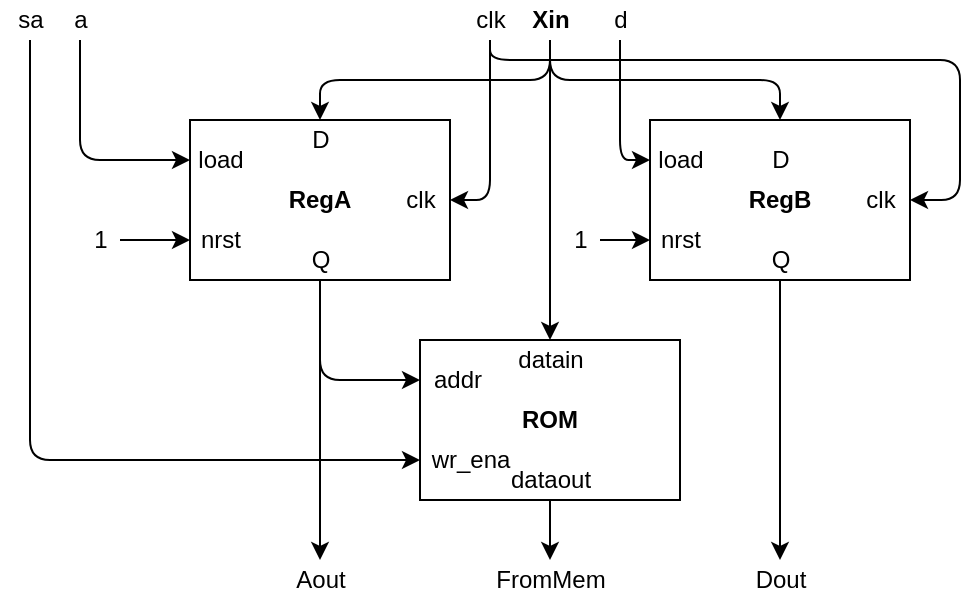 <mxfile>
    <diagram id="8YT9Ixh408VxjRt3vG2_" name="Page-1">
        <mxGraphModel dx="648" dy="235" grid="1" gridSize="10" guides="1" tooltips="1" connect="1" arrows="1" fold="1" page="0" pageScale="1" pageWidth="850" pageHeight="1100" math="0" shadow="0">
            <root>
                <mxCell id="0"/>
                <mxCell id="1" parent="0"/>
                <mxCell id="69" style="edgeStyle=none;html=1;" edge="1" parent="1" source="16" target="66">
                    <mxGeometry relative="1" as="geometry"/>
                </mxCell>
                <mxCell id="16" value="ROM" style="whiteSpace=wrap;html=1;fontStyle=1" parent="1" vertex="1">
                    <mxGeometry x="80" y="460" width="130" height="80" as="geometry"/>
                </mxCell>
                <mxCell id="67" style="edgeStyle=none;html=1;entryX=0.5;entryY=0;entryDx=0;entryDy=0;entryPerimeter=0;" edge="1" parent="1" source="19" target="63">
                    <mxGeometry relative="1" as="geometry"/>
                </mxCell>
                <mxCell id="19" value="RegA" style="whiteSpace=wrap;html=1;fontStyle=1" parent="1" vertex="1">
                    <mxGeometry x="-35" y="350" width="130" height="80" as="geometry"/>
                </mxCell>
                <mxCell id="23" value="D" style="text;html=1;align=center;verticalAlign=middle;resizable=0;points=[];autosize=1;strokeColor=none;fillColor=none;" parent="1" vertex="1">
                    <mxGeometry x="20" y="350" width="20" height="20" as="geometry"/>
                </mxCell>
                <mxCell id="29" value="clk" style="text;html=1;align=center;verticalAlign=middle;resizable=0;points=[];autosize=1;strokeColor=none;fillColor=none;" parent="1" vertex="1">
                    <mxGeometry x="65" y="380" width="30" height="20" as="geometry"/>
                </mxCell>
                <mxCell id="33" value="load" style="text;html=1;align=center;verticalAlign=middle;resizable=0;points=[];autosize=1;strokeColor=none;fillColor=none;" parent="1" vertex="1">
                    <mxGeometry x="-40" y="360" width="40" height="20" as="geometry"/>
                </mxCell>
                <mxCell id="60" style="edgeStyle=none;html=1;entryX=0;entryY=0.25;entryDx=0;entryDy=0;" edge="1" parent="1" source="36" target="16">
                    <mxGeometry relative="1" as="geometry">
                        <mxPoint x="80" y="510" as="targetPoint"/>
                        <Array as="points">
                            <mxPoint x="30" y="480"/>
                        </Array>
                    </mxGeometry>
                </mxCell>
                <mxCell id="36" value="Q" style="text;html=1;align=center;verticalAlign=middle;resizable=0;points=[];autosize=1;strokeColor=none;fillColor=none;" parent="1" vertex="1">
                    <mxGeometry x="20" y="410" width="20" height="20" as="geometry"/>
                </mxCell>
                <mxCell id="37" value="addr" style="text;html=1;align=left;verticalAlign=middle;resizable=0;points=[];autosize=1;strokeColor=none;fillColor=none;" parent="1" vertex="1">
                    <mxGeometry x="85" y="470" width="40" height="20" as="geometry"/>
                </mxCell>
                <mxCell id="38" value="wr_ena" style="text;html=1;align=center;verticalAlign=middle;resizable=0;points=[];autosize=1;strokeColor=none;fillColor=none;" parent="1" vertex="1">
                    <mxGeometry x="80" y="510" width="50" height="20" as="geometry"/>
                </mxCell>
                <mxCell id="39" value="dataout" style="text;html=1;align=center;verticalAlign=middle;resizable=0;points=[];autosize=1;strokeColor=none;fillColor=none;" parent="1" vertex="1">
                    <mxGeometry x="115" y="520" width="60" height="20" as="geometry"/>
                </mxCell>
                <mxCell id="45" value="nrst" style="text;html=1;align=center;verticalAlign=middle;resizable=0;points=[];autosize=1;strokeColor=none;fillColor=none;" parent="1" vertex="1">
                    <mxGeometry x="-40" y="400" width="40" height="20" as="geometry"/>
                </mxCell>
                <mxCell id="68" style="edgeStyle=none;html=1;" edge="1" parent="1" source="46" target="65">
                    <mxGeometry relative="1" as="geometry"/>
                </mxCell>
                <mxCell id="46" value="RegB" style="whiteSpace=wrap;html=1;fontStyle=1" parent="1" vertex="1">
                    <mxGeometry x="195" y="350" width="130" height="80" as="geometry"/>
                </mxCell>
                <mxCell id="47" value="D" style="text;html=1;align=center;verticalAlign=middle;resizable=0;points=[];autosize=1;strokeColor=none;fillColor=none;" parent="1" vertex="1">
                    <mxGeometry x="250" y="360" width="20" height="20" as="geometry"/>
                </mxCell>
                <mxCell id="48" value="clk" style="text;html=1;align=center;verticalAlign=middle;resizable=0;points=[];autosize=1;strokeColor=none;fillColor=none;" parent="1" vertex="1">
                    <mxGeometry x="295" y="380" width="30" height="20" as="geometry"/>
                </mxCell>
                <mxCell id="49" value="load" style="text;html=1;align=center;verticalAlign=middle;resizable=0;points=[];autosize=1;strokeColor=none;fillColor=none;" parent="1" vertex="1">
                    <mxGeometry x="190" y="360" width="40" height="20" as="geometry"/>
                </mxCell>
                <mxCell id="50" value="Q" style="text;html=1;align=center;verticalAlign=middle;resizable=0;points=[];autosize=1;strokeColor=none;fillColor=none;" parent="1" vertex="1">
                    <mxGeometry x="250" y="410" width="20" height="20" as="geometry"/>
                </mxCell>
                <mxCell id="51" value="nrst" style="text;html=1;align=center;verticalAlign=middle;resizable=0;points=[];autosize=1;strokeColor=none;fillColor=none;" parent="1" vertex="1">
                    <mxGeometry x="190" y="400" width="40" height="20" as="geometry"/>
                </mxCell>
                <mxCell id="52" value="datain" style="text;html=1;align=center;verticalAlign=middle;resizable=0;points=[];autosize=1;strokeColor=none;fillColor=none;" parent="1" vertex="1">
                    <mxGeometry x="120" y="460" width="50" height="20" as="geometry"/>
                </mxCell>
                <mxCell id="55" style="edgeStyle=none;html=1;entryX=0.5;entryY=0;entryDx=0;entryDy=0;" parent="1" source="53" target="19" edge="1">
                    <mxGeometry relative="1" as="geometry">
                        <Array as="points">
                            <mxPoint x="145" y="330"/>
                            <mxPoint x="30" y="330"/>
                        </Array>
                    </mxGeometry>
                </mxCell>
                <mxCell id="57" style="edgeStyle=none;html=1;entryX=0.5;entryY=0;entryDx=0;entryDy=0;" parent="1" source="53" target="16" edge="1">
                    <mxGeometry relative="1" as="geometry"/>
                </mxCell>
                <mxCell id="59" style="edgeStyle=none;html=1;entryX=0.5;entryY=0;entryDx=0;entryDy=0;" edge="1" parent="1" source="53" target="46">
                    <mxGeometry relative="1" as="geometry">
                        <Array as="points">
                            <mxPoint x="145" y="330"/>
                            <mxPoint x="260" y="330"/>
                        </Array>
                    </mxGeometry>
                </mxCell>
                <mxCell id="53" value="Xin" style="text;html=1;align=center;verticalAlign=middle;resizable=0;points=[];autosize=1;strokeColor=none;fillColor=none;fontStyle=1" parent="1" vertex="1">
                    <mxGeometry x="130" y="290" width="30" height="20" as="geometry"/>
                </mxCell>
                <mxCell id="62" style="edgeStyle=none;html=1;entryX=0;entryY=0.25;entryDx=0;entryDy=0;" edge="1" parent="1" source="61" target="19">
                    <mxGeometry relative="1" as="geometry">
                        <Array as="points">
                            <mxPoint x="-90" y="370"/>
                        </Array>
                    </mxGeometry>
                </mxCell>
                <mxCell id="61" value="a" style="text;html=1;align=center;verticalAlign=middle;resizable=0;points=[];autosize=1;strokeColor=none;fillColor=none;" vertex="1" parent="1">
                    <mxGeometry x="-100" y="290" width="20" height="20" as="geometry"/>
                </mxCell>
                <mxCell id="63" value="Aout" style="text;html=1;align=center;verticalAlign=middle;resizable=0;points=[];autosize=1;strokeColor=none;fillColor=none;" vertex="1" parent="1">
                    <mxGeometry x="10" y="570" width="40" height="20" as="geometry"/>
                </mxCell>
                <mxCell id="65" value="Dout" style="text;html=1;align=center;verticalAlign=middle;resizable=0;points=[];autosize=1;strokeColor=none;fillColor=none;" vertex="1" parent="1">
                    <mxGeometry x="240" y="570" width="40" height="20" as="geometry"/>
                </mxCell>
                <mxCell id="66" value="FromMem" style="text;html=1;align=center;verticalAlign=middle;resizable=0;points=[];autosize=1;strokeColor=none;fillColor=none;" vertex="1" parent="1">
                    <mxGeometry x="110" y="570" width="70" height="20" as="geometry"/>
                </mxCell>
                <mxCell id="71" style="edgeStyle=none;html=1;entryX=0;entryY=0.25;entryDx=0;entryDy=0;" edge="1" parent="1" source="70" target="46">
                    <mxGeometry relative="1" as="geometry">
                        <Array as="points">
                            <mxPoint x="180" y="370"/>
                        </Array>
                    </mxGeometry>
                </mxCell>
                <mxCell id="70" value="d" style="text;html=1;align=center;verticalAlign=middle;resizable=0;points=[];autosize=1;strokeColor=none;fillColor=none;" vertex="1" parent="1">
                    <mxGeometry x="170" y="290" width="20" height="20" as="geometry"/>
                </mxCell>
                <mxCell id="73" style="edgeStyle=none;html=1;entryX=0;entryY=0.75;entryDx=0;entryDy=0;" edge="1" parent="1" source="72" target="16">
                    <mxGeometry relative="1" as="geometry">
                        <Array as="points">
                            <mxPoint x="-115" y="520"/>
                        </Array>
                    </mxGeometry>
                </mxCell>
                <mxCell id="72" value="sa" style="text;html=1;align=center;verticalAlign=middle;resizable=0;points=[];autosize=1;strokeColor=none;fillColor=none;" vertex="1" parent="1">
                    <mxGeometry x="-130" y="290" width="30" height="20" as="geometry"/>
                </mxCell>
                <mxCell id="80" style="edgeStyle=none;html=1;entryX=0;entryY=0.75;entryDx=0;entryDy=0;" edge="1" parent="1" source="79" target="19">
                    <mxGeometry relative="1" as="geometry"/>
                </mxCell>
                <mxCell id="79" value="1" style="text;html=1;align=center;verticalAlign=middle;resizable=0;points=[];autosize=1;strokeColor=none;fillColor=none;" vertex="1" parent="1">
                    <mxGeometry x="-90" y="400" width="20" height="20" as="geometry"/>
                </mxCell>
                <mxCell id="82" style="edgeStyle=none;html=1;entryX=0;entryY=0.75;entryDx=0;entryDy=0;" edge="1" parent="1" source="81" target="46">
                    <mxGeometry relative="1" as="geometry"/>
                </mxCell>
                <mxCell id="81" value="1" style="text;html=1;align=center;verticalAlign=middle;resizable=0;points=[];autosize=1;strokeColor=none;fillColor=none;" vertex="1" parent="1">
                    <mxGeometry x="150" y="400" width="20" height="20" as="geometry"/>
                </mxCell>
                <mxCell id="84" style="edgeStyle=none;html=1;entryX=1;entryY=0.5;entryDx=0;entryDy=0;" edge="1" parent="1" source="83" target="19">
                    <mxGeometry relative="1" as="geometry">
                        <Array as="points">
                            <mxPoint x="115" y="390"/>
                        </Array>
                    </mxGeometry>
                </mxCell>
                <mxCell id="85" style="edgeStyle=none;html=1;entryX=1;entryY=0.5;entryDx=0;entryDy=0;" edge="1" parent="1" source="83" target="46">
                    <mxGeometry relative="1" as="geometry">
                        <Array as="points">
                            <mxPoint x="115" y="320"/>
                            <mxPoint x="350" y="320"/>
                            <mxPoint x="350" y="390"/>
                        </Array>
                    </mxGeometry>
                </mxCell>
                <mxCell id="83" value="clk" style="text;html=1;align=center;verticalAlign=middle;resizable=0;points=[];autosize=1;strokeColor=none;fillColor=none;fontStyle=0" vertex="1" parent="1">
                    <mxGeometry x="100" y="290" width="30" height="20" as="geometry"/>
                </mxCell>
            </root>
        </mxGraphModel>
    </diagram>
</mxfile>